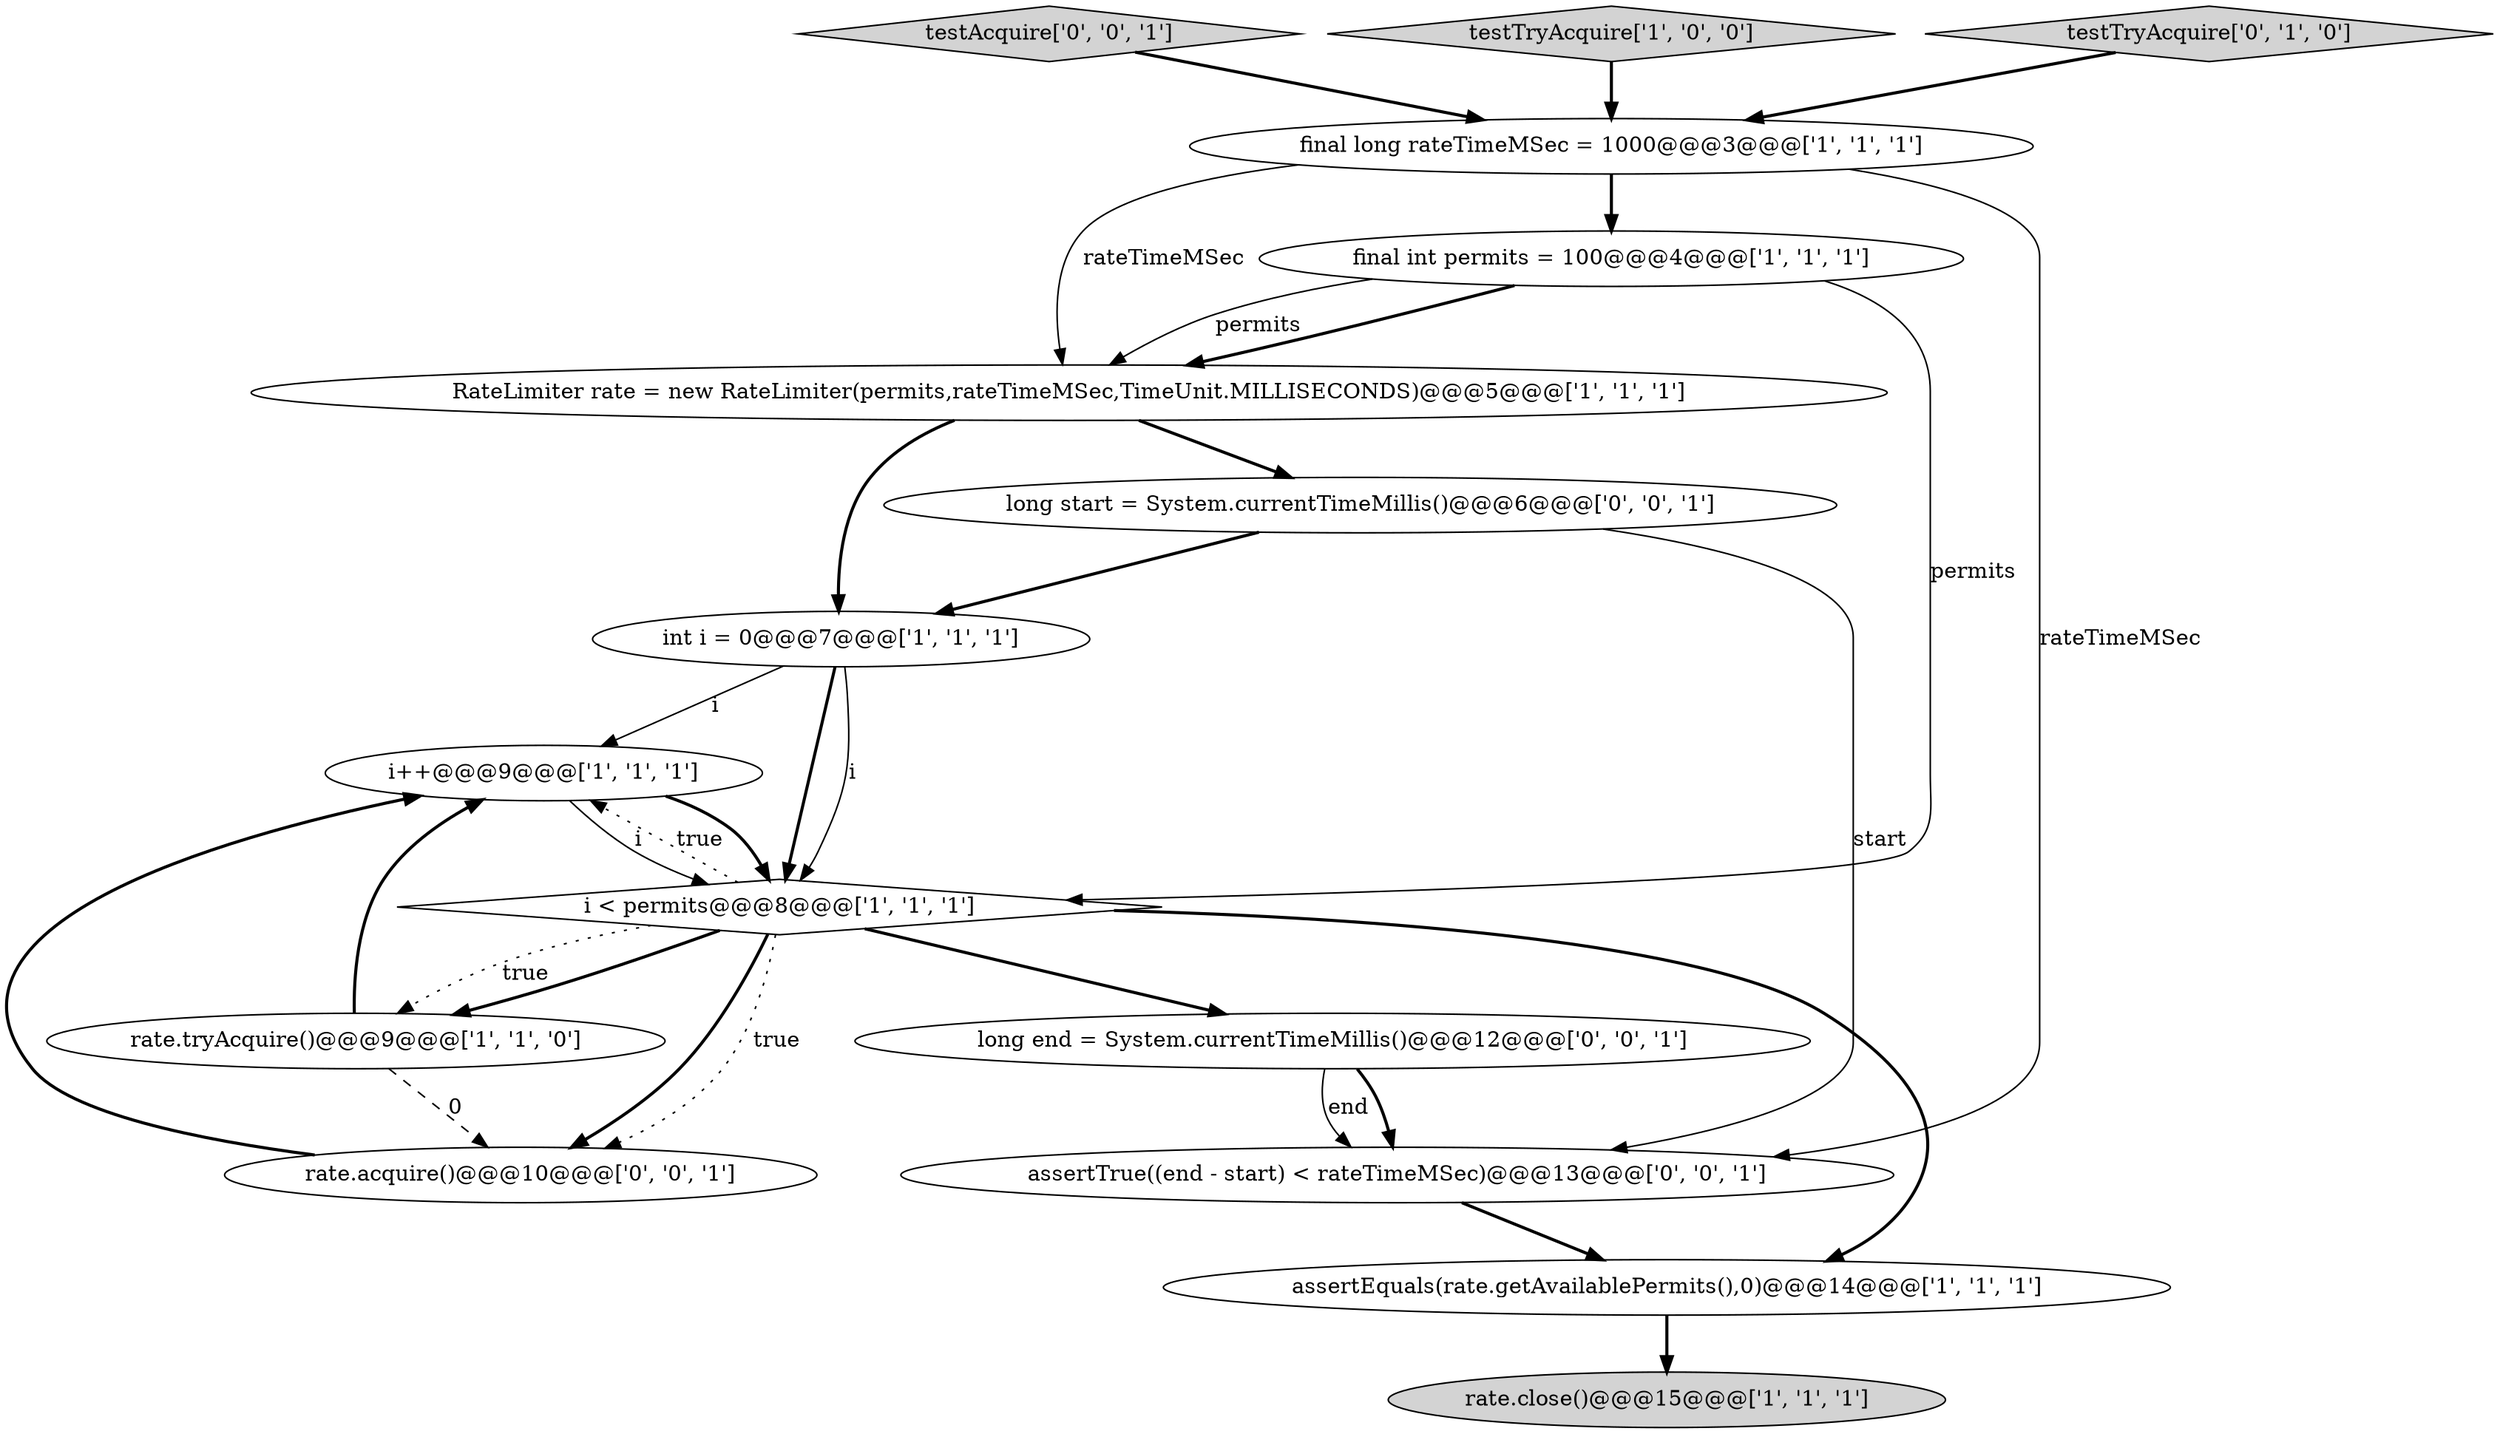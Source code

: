 digraph {
6 [style = filled, label = "final int permits = 100@@@4@@@['1', '1', '1']", fillcolor = white, shape = ellipse image = "AAA0AAABBB1BBB"];
1 [style = filled, label = "assertEquals(rate.getAvailablePermits(),0)@@@14@@@['1', '1', '1']", fillcolor = white, shape = ellipse image = "AAA0AAABBB1BBB"];
15 [style = filled, label = "long start = System.currentTimeMillis()@@@6@@@['0', '0', '1']", fillcolor = white, shape = ellipse image = "AAA0AAABBB3BBB"];
13 [style = filled, label = "long end = System.currentTimeMillis()@@@12@@@['0', '0', '1']", fillcolor = white, shape = ellipse image = "AAA0AAABBB3BBB"];
5 [style = filled, label = "final long rateTimeMSec = 1000@@@3@@@['1', '1', '1']", fillcolor = white, shape = ellipse image = "AAA0AAABBB1BBB"];
14 [style = filled, label = "testAcquire['0', '0', '1']", fillcolor = lightgray, shape = diamond image = "AAA0AAABBB3BBB"];
12 [style = filled, label = "assertTrue((end - start) < rateTimeMSec)@@@13@@@['0', '0', '1']", fillcolor = white, shape = ellipse image = "AAA0AAABBB3BBB"];
9 [style = filled, label = "testTryAcquire['1', '0', '0']", fillcolor = lightgray, shape = diamond image = "AAA0AAABBB1BBB"];
10 [style = filled, label = "testTryAcquire['0', '1', '0']", fillcolor = lightgray, shape = diamond image = "AAA0AAABBB2BBB"];
4 [style = filled, label = "i++@@@9@@@['1', '1', '1']", fillcolor = white, shape = ellipse image = "AAA0AAABBB1BBB"];
2 [style = filled, label = "int i = 0@@@7@@@['1', '1', '1']", fillcolor = white, shape = ellipse image = "AAA0AAABBB1BBB"];
3 [style = filled, label = "rate.close()@@@15@@@['1', '1', '1']", fillcolor = lightgray, shape = ellipse image = "AAA0AAABBB1BBB"];
8 [style = filled, label = "rate.tryAcquire()@@@9@@@['1', '1', '0']", fillcolor = white, shape = ellipse image = "AAA0AAABBB1BBB"];
0 [style = filled, label = "RateLimiter rate = new RateLimiter(permits,rateTimeMSec,TimeUnit.MILLISECONDS)@@@5@@@['1', '1', '1']", fillcolor = white, shape = ellipse image = "AAA0AAABBB1BBB"];
11 [style = filled, label = "rate.acquire()@@@10@@@['0', '0', '1']", fillcolor = white, shape = ellipse image = "AAA0AAABBB3BBB"];
7 [style = filled, label = "i < permits@@@8@@@['1', '1', '1']", fillcolor = white, shape = diamond image = "AAA0AAABBB1BBB"];
14->5 [style = bold, label=""];
11->4 [style = bold, label=""];
7->4 [style = dotted, label="true"];
8->11 [style = dashed, label="0"];
7->8 [style = bold, label=""];
4->7 [style = bold, label=""];
8->4 [style = bold, label=""];
2->7 [style = bold, label=""];
5->12 [style = solid, label="rateTimeMSec"];
15->12 [style = solid, label="start"];
7->8 [style = dotted, label="true"];
6->0 [style = bold, label=""];
12->1 [style = bold, label=""];
7->11 [style = bold, label=""];
4->7 [style = solid, label="i"];
15->2 [style = bold, label=""];
7->11 [style = dotted, label="true"];
7->13 [style = bold, label=""];
6->7 [style = solid, label="permits"];
13->12 [style = bold, label=""];
1->3 [style = bold, label=""];
0->15 [style = bold, label=""];
5->0 [style = solid, label="rateTimeMSec"];
2->7 [style = solid, label="i"];
2->4 [style = solid, label="i"];
7->1 [style = bold, label=""];
0->2 [style = bold, label=""];
13->12 [style = solid, label="end"];
9->5 [style = bold, label=""];
6->0 [style = solid, label="permits"];
10->5 [style = bold, label=""];
5->6 [style = bold, label=""];
}
